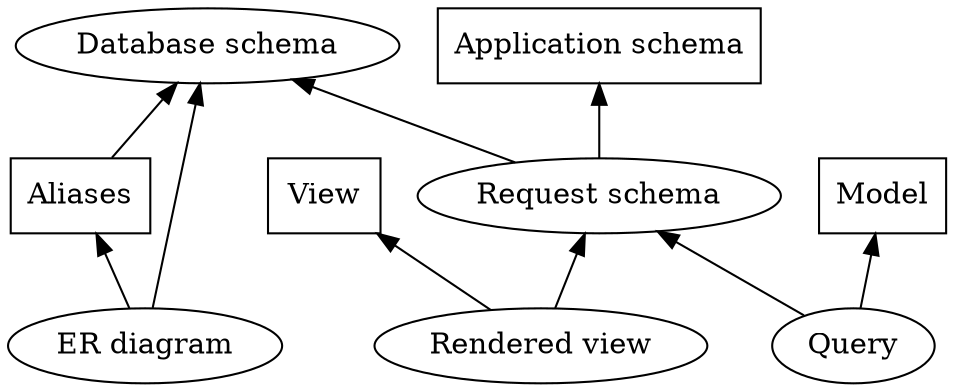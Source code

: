 digraph database_schema {
	rankdir=TB;

	database_schema [label="Database schema"];
	aliases [label="Aliases" shape="rect"];
	er_diagram [label="ER diagram"];
	application_schema [label="Application schema" shape="rect"];
	request_schema [label="Request schema"];
	view [label="View" shape="rect"];
	rendered_view [label="Rendered view"];
	model [label="Model" shape="rect"];
	query [label="Query"];

	database_schema -> aliases [dir="back"];
	database_schema -> er_diagram [dir="back"];
	aliases -> er_diagram [dir="back"];
	database_schema -> request_schema [dir="back"];
	application_schema -> request_schema [dir="back"];
	request_schema -> rendered_view [dir="back"];
	view -> rendered_view [dir="back"];
	request_schema -> query [dir="back"];
	model -> query [dir="back"];
}
